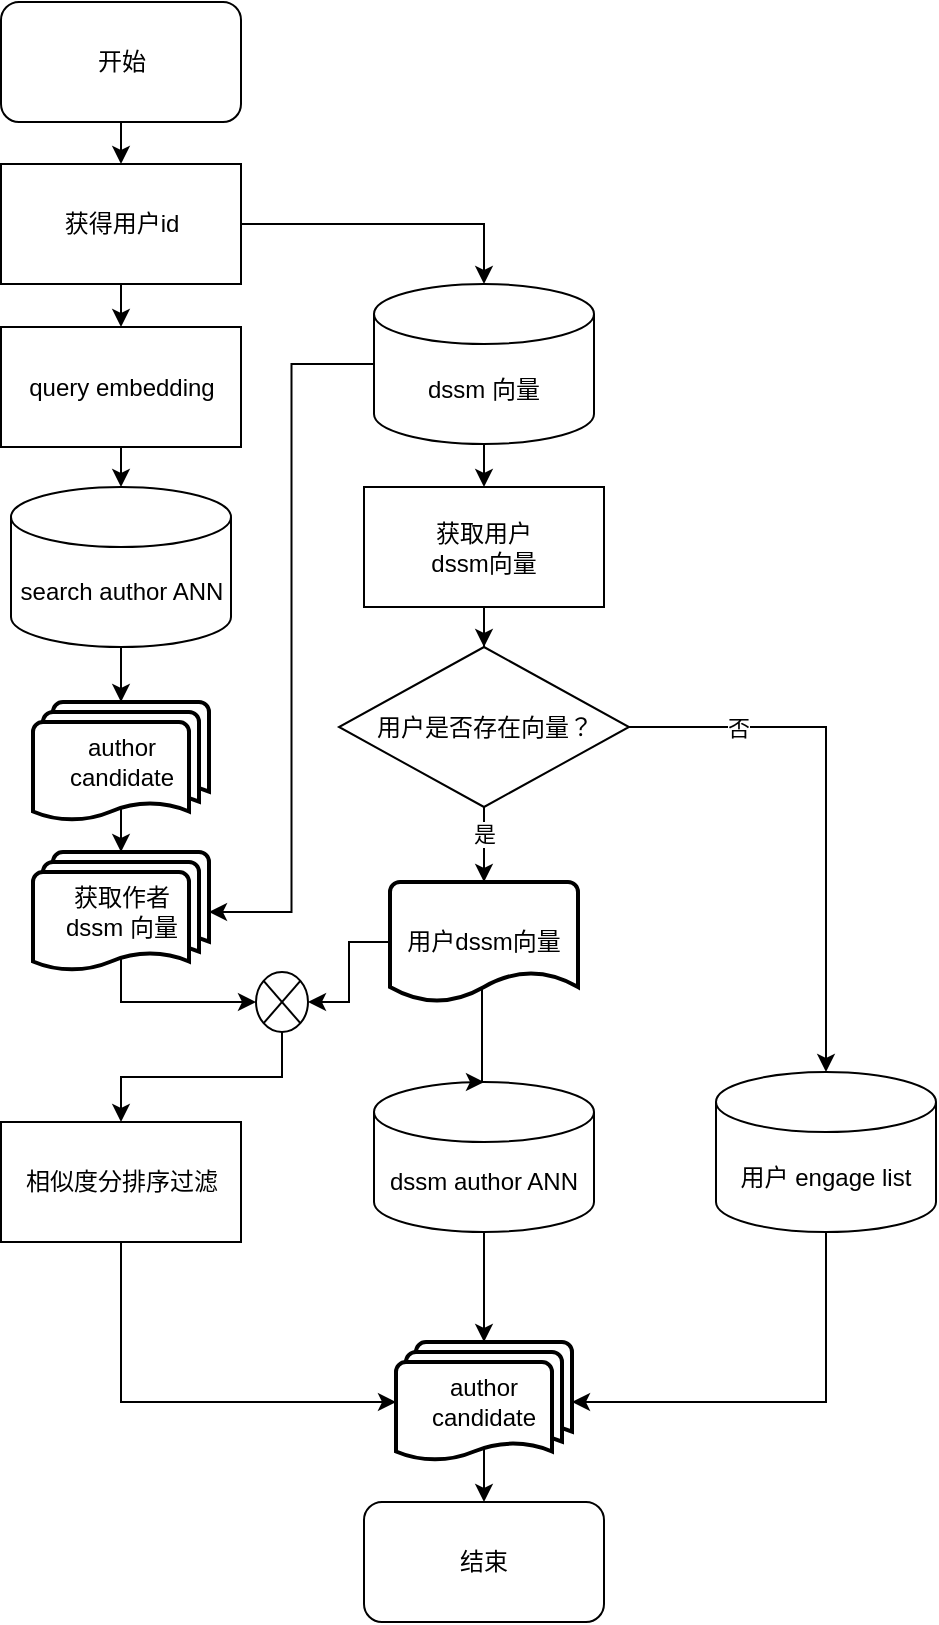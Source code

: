 <mxfile version="14.2.9" type="github">
  <diagram id="espbcDzoevGqjZADRrnm" name="Page-1">
    <mxGraphModel dx="1871" dy="907" grid="1" gridSize="10" guides="1" tooltips="1" connect="1" arrows="1" fold="1" page="1" pageScale="1" pageWidth="827" pageHeight="1169" math="0" shadow="0">
      <root>
        <mxCell id="0" />
        <mxCell id="1" parent="0" />
        <mxCell id="bGU04VvaW8WTja9DeFTc-1" style="edgeStyle=orthogonalEdgeStyle;rounded=0;orthogonalLoop=1;jettySize=auto;html=1;exitX=0.5;exitY=1;exitDx=0;exitDy=0;" edge="1" parent="1" source="bGU04VvaW8WTja9DeFTc-2" target="bGU04VvaW8WTja9DeFTc-15">
          <mxGeometry relative="1" as="geometry" />
        </mxCell>
        <mxCell id="bGU04VvaW8WTja9DeFTc-2" value="开始" style="rounded=1;whiteSpace=wrap;html=1;" vertex="1" parent="1">
          <mxGeometry x="202.5" y="40" width="120" height="60" as="geometry" />
        </mxCell>
        <mxCell id="bGU04VvaW8WTja9DeFTc-83" style="edgeStyle=orthogonalEdgeStyle;rounded=0;orthogonalLoop=1;jettySize=auto;html=1;exitX=0.5;exitY=1;exitDx=0;exitDy=0;exitPerimeter=0;entryX=1;entryY=0.5;entryDx=0;entryDy=0;entryPerimeter=0;" edge="1" parent="1" source="bGU04VvaW8WTja9DeFTc-8" target="bGU04VvaW8WTja9DeFTc-80">
          <mxGeometry relative="1" as="geometry" />
        </mxCell>
        <mxCell id="bGU04VvaW8WTja9DeFTc-8" value="用户 engage list" style="shape=cylinder3;whiteSpace=wrap;html=1;boundedLbl=1;backgroundOutline=1;size=15;" vertex="1" parent="1">
          <mxGeometry x="560" y="575" width="110" height="80" as="geometry" />
        </mxCell>
        <mxCell id="bGU04VvaW8WTja9DeFTc-11" style="edgeStyle=orthogonalEdgeStyle;rounded=0;orthogonalLoop=1;jettySize=auto;html=1;exitX=1;exitY=0.5;exitDx=0;exitDy=0;entryX=0.5;entryY=0;entryDx=0;entryDy=0;entryPerimeter=0;" edge="1" parent="1" source="bGU04VvaW8WTja9DeFTc-13" target="bGU04VvaW8WTja9DeFTc-8">
          <mxGeometry relative="1" as="geometry" />
        </mxCell>
        <mxCell id="bGU04VvaW8WTja9DeFTc-12" value="否" style="edgeLabel;html=1;align=center;verticalAlign=middle;resizable=0;points=[];" vertex="1" connectable="0" parent="bGU04VvaW8WTja9DeFTc-11">
          <mxGeometry x="-0.347" y="-18" relative="1" as="geometry">
            <mxPoint x="-34.5" y="-18" as="offset" />
          </mxGeometry>
        </mxCell>
        <mxCell id="bGU04VvaW8WTja9DeFTc-65" style="edgeStyle=orthogonalEdgeStyle;rounded=0;orthogonalLoop=1;jettySize=auto;html=1;exitX=0.5;exitY=1;exitDx=0;exitDy=0;entryX=0.5;entryY=0;entryDx=0;entryDy=0;entryPerimeter=0;" edge="1" parent="1" source="bGU04VvaW8WTja9DeFTc-13" target="bGU04VvaW8WTja9DeFTc-77">
          <mxGeometry relative="1" as="geometry" />
        </mxCell>
        <mxCell id="bGU04VvaW8WTja9DeFTc-70" value="是" style="edgeLabel;html=1;align=center;verticalAlign=middle;resizable=0;points=[];" vertex="1" connectable="0" parent="bGU04VvaW8WTja9DeFTc-65">
          <mxGeometry x="-0.275" relative="1" as="geometry">
            <mxPoint as="offset" />
          </mxGeometry>
        </mxCell>
        <mxCell id="bGU04VvaW8WTja9DeFTc-13" value="用户是否存在向量？" style="rhombus;whiteSpace=wrap;html=1;" vertex="1" parent="1">
          <mxGeometry x="371.5" y="362.5" width="145" height="80" as="geometry" />
        </mxCell>
        <mxCell id="bGU04VvaW8WTja9DeFTc-14" style="edgeStyle=orthogonalEdgeStyle;rounded=0;orthogonalLoop=1;jettySize=auto;html=1;exitX=0.5;exitY=1;exitDx=0;exitDy=0;entryX=0.5;entryY=0;entryDx=0;entryDy=0;" edge="1" parent="1" source="bGU04VvaW8WTja9DeFTc-15" target="bGU04VvaW8WTja9DeFTc-32">
          <mxGeometry relative="1" as="geometry">
            <mxPoint x="262.5" y="220" as="targetPoint" />
          </mxGeometry>
        </mxCell>
        <mxCell id="bGU04VvaW8WTja9DeFTc-59" style="edgeStyle=orthogonalEdgeStyle;rounded=0;orthogonalLoop=1;jettySize=auto;html=1;exitX=1;exitY=0.5;exitDx=0;exitDy=0;entryX=0.5;entryY=0;entryDx=0;entryDy=0;entryPerimeter=0;" edge="1" parent="1" source="bGU04VvaW8WTja9DeFTc-15" target="bGU04VvaW8WTja9DeFTc-57">
          <mxGeometry relative="1" as="geometry" />
        </mxCell>
        <mxCell id="bGU04VvaW8WTja9DeFTc-15" value="获得用户id" style="rounded=0;whiteSpace=wrap;html=1;" vertex="1" parent="1">
          <mxGeometry x="202.5" y="121" width="120" height="60" as="geometry" />
        </mxCell>
        <mxCell id="bGU04VvaW8WTja9DeFTc-24" value="结束" style="rounded=1;whiteSpace=wrap;html=1;" vertex="1" parent="1">
          <mxGeometry x="384" y="790" width="120" height="60" as="geometry" />
        </mxCell>
        <mxCell id="bGU04VvaW8WTja9DeFTc-43" style="edgeStyle=orthogonalEdgeStyle;rounded=0;orthogonalLoop=1;jettySize=auto;html=1;exitX=0.5;exitY=1;exitDx=0;exitDy=0;entryX=0.5;entryY=0;entryDx=0;entryDy=0;entryPerimeter=0;" edge="1" parent="1" source="bGU04VvaW8WTja9DeFTc-32" target="bGU04VvaW8WTja9DeFTc-37">
          <mxGeometry relative="1" as="geometry" />
        </mxCell>
        <mxCell id="bGU04VvaW8WTja9DeFTc-32" value="query embedding" style="rounded=0;whiteSpace=wrap;html=1;" vertex="1" parent="1">
          <mxGeometry x="202.5" y="202.5" width="120" height="60" as="geometry" />
        </mxCell>
        <mxCell id="bGU04VvaW8WTja9DeFTc-44" style="edgeStyle=orthogonalEdgeStyle;rounded=0;orthogonalLoop=1;jettySize=auto;html=1;exitX=0.5;exitY=1;exitDx=0;exitDy=0;exitPerimeter=0;entryX=0.5;entryY=0;entryDx=0;entryDy=0;entryPerimeter=0;" edge="1" parent="1" source="bGU04VvaW8WTja9DeFTc-37" target="bGU04VvaW8WTja9DeFTc-41">
          <mxGeometry relative="1" as="geometry" />
        </mxCell>
        <mxCell id="bGU04VvaW8WTja9DeFTc-37" value="search author ANN" style="shape=cylinder3;whiteSpace=wrap;html=1;boundedLbl=1;backgroundOutline=1;size=15;" vertex="1" parent="1">
          <mxGeometry x="207.5" y="282.5" width="110" height="80" as="geometry" />
        </mxCell>
        <mxCell id="bGU04VvaW8WTja9DeFTc-56" style="edgeStyle=orthogonalEdgeStyle;rounded=0;orthogonalLoop=1;jettySize=auto;html=1;exitX=0.5;exitY=0.88;exitDx=0;exitDy=0;exitPerimeter=0;entryX=0.5;entryY=0;entryDx=0;entryDy=0;entryPerimeter=0;" edge="1" parent="1" source="bGU04VvaW8WTja9DeFTc-41" target="bGU04VvaW8WTja9DeFTc-55">
          <mxGeometry relative="1" as="geometry" />
        </mxCell>
        <mxCell id="bGU04VvaW8WTja9DeFTc-41" value="author candidate" style="strokeWidth=2;html=1;shape=mxgraph.flowchart.multi-document;whiteSpace=wrap;" vertex="1" parent="1">
          <mxGeometry x="218.5" y="390" width="88" height="60" as="geometry" />
        </mxCell>
        <mxCell id="bGU04VvaW8WTja9DeFTc-74" style="edgeStyle=orthogonalEdgeStyle;rounded=0;orthogonalLoop=1;jettySize=auto;html=1;exitX=0.5;exitY=0.88;exitDx=0;exitDy=0;exitPerimeter=0;entryX=0;entryY=0.5;entryDx=0;entryDy=0;entryPerimeter=0;" edge="1" parent="1" source="bGU04VvaW8WTja9DeFTc-55" target="bGU04VvaW8WTja9DeFTc-64">
          <mxGeometry relative="1" as="geometry">
            <Array as="points">
              <mxPoint x="263" y="540" />
            </Array>
          </mxGeometry>
        </mxCell>
        <mxCell id="bGU04VvaW8WTja9DeFTc-55" value="获取作者&lt;br&gt;dssm 向量" style="strokeWidth=2;html=1;shape=mxgraph.flowchart.multi-document;whiteSpace=wrap;" vertex="1" parent="1">
          <mxGeometry x="218.5" y="465" width="88" height="60" as="geometry" />
        </mxCell>
        <mxCell id="bGU04VvaW8WTja9DeFTc-61" style="edgeStyle=orthogonalEdgeStyle;rounded=0;orthogonalLoop=1;jettySize=auto;html=1;exitX=0;exitY=0.5;exitDx=0;exitDy=0;exitPerimeter=0;entryX=1;entryY=0.5;entryDx=0;entryDy=0;entryPerimeter=0;" edge="1" parent="1" source="bGU04VvaW8WTja9DeFTc-57" target="bGU04VvaW8WTja9DeFTc-55">
          <mxGeometry relative="1" as="geometry" />
        </mxCell>
        <mxCell id="bGU04VvaW8WTja9DeFTc-72" style="edgeStyle=orthogonalEdgeStyle;rounded=0;orthogonalLoop=1;jettySize=auto;html=1;exitX=0.5;exitY=1;exitDx=0;exitDy=0;exitPerimeter=0;entryX=0.5;entryY=0;entryDx=0;entryDy=0;" edge="1" parent="1" source="bGU04VvaW8WTja9DeFTc-57" target="bGU04VvaW8WTja9DeFTc-71">
          <mxGeometry relative="1" as="geometry" />
        </mxCell>
        <mxCell id="bGU04VvaW8WTja9DeFTc-57" value="dssm 向量" style="shape=cylinder3;whiteSpace=wrap;html=1;boundedLbl=1;backgroundOutline=1;size=15;" vertex="1" parent="1">
          <mxGeometry x="389" y="181" width="110" height="80" as="geometry" />
        </mxCell>
        <mxCell id="bGU04VvaW8WTja9DeFTc-69" style="edgeStyle=orthogonalEdgeStyle;rounded=0;orthogonalLoop=1;jettySize=auto;html=1;exitX=0.5;exitY=1;exitDx=0;exitDy=0;exitPerimeter=0;" edge="1" parent="1" source="bGU04VvaW8WTja9DeFTc-64" target="bGU04VvaW8WTja9DeFTc-68">
          <mxGeometry relative="1" as="geometry" />
        </mxCell>
        <mxCell id="bGU04VvaW8WTja9DeFTc-64" value="" style="verticalLabelPosition=bottom;verticalAlign=top;html=1;shape=mxgraph.flowchart.or;" vertex="1" parent="1">
          <mxGeometry x="330" y="525" width="26" height="30" as="geometry" />
        </mxCell>
        <mxCell id="bGU04VvaW8WTja9DeFTc-82" style="edgeStyle=orthogonalEdgeStyle;rounded=0;orthogonalLoop=1;jettySize=auto;html=1;exitX=0.5;exitY=1;exitDx=0;exitDy=0;entryX=0;entryY=0.5;entryDx=0;entryDy=0;entryPerimeter=0;" edge="1" parent="1" source="bGU04VvaW8WTja9DeFTc-68" target="bGU04VvaW8WTja9DeFTc-80">
          <mxGeometry relative="1" as="geometry" />
        </mxCell>
        <mxCell id="bGU04VvaW8WTja9DeFTc-68" value="相似度分排序过滤" style="rounded=0;whiteSpace=wrap;html=1;" vertex="1" parent="1">
          <mxGeometry x="202.5" y="600" width="120" height="60" as="geometry" />
        </mxCell>
        <mxCell id="bGU04VvaW8WTja9DeFTc-73" style="edgeStyle=orthogonalEdgeStyle;rounded=0;orthogonalLoop=1;jettySize=auto;html=1;exitX=0.5;exitY=1;exitDx=0;exitDy=0;" edge="1" parent="1" source="bGU04VvaW8WTja9DeFTc-71" target="bGU04VvaW8WTja9DeFTc-13">
          <mxGeometry relative="1" as="geometry" />
        </mxCell>
        <mxCell id="bGU04VvaW8WTja9DeFTc-71" value="获取用户&lt;br&gt;dssm向量" style="rounded=0;whiteSpace=wrap;html=1;" vertex="1" parent="1">
          <mxGeometry x="384" y="282.5" width="120" height="60" as="geometry" />
        </mxCell>
        <mxCell id="bGU04VvaW8WTja9DeFTc-81" style="edgeStyle=orthogonalEdgeStyle;rounded=0;orthogonalLoop=1;jettySize=auto;html=1;exitX=0.5;exitY=1;exitDx=0;exitDy=0;exitPerimeter=0;entryX=0.5;entryY=0;entryDx=0;entryDy=0;entryPerimeter=0;" edge="1" parent="1" source="bGU04VvaW8WTja9DeFTc-75" target="bGU04VvaW8WTja9DeFTc-80">
          <mxGeometry relative="1" as="geometry" />
        </mxCell>
        <mxCell id="bGU04VvaW8WTja9DeFTc-75" value="dssm author ANN" style="shape=cylinder3;whiteSpace=wrap;html=1;boundedLbl=1;backgroundOutline=1;size=15;" vertex="1" parent="1">
          <mxGeometry x="389" y="580" width="110" height="75" as="geometry" />
        </mxCell>
        <mxCell id="bGU04VvaW8WTja9DeFTc-78" style="edgeStyle=orthogonalEdgeStyle;rounded=0;orthogonalLoop=1;jettySize=auto;html=1;entryX=1;entryY=0.5;entryDx=0;entryDy=0;entryPerimeter=0;" edge="1" parent="1" source="bGU04VvaW8WTja9DeFTc-77" target="bGU04VvaW8WTja9DeFTc-64">
          <mxGeometry relative="1" as="geometry" />
        </mxCell>
        <mxCell id="bGU04VvaW8WTja9DeFTc-79" style="edgeStyle=orthogonalEdgeStyle;rounded=0;orthogonalLoop=1;jettySize=auto;html=1;exitX=1;exitY=0.75;exitDx=0;exitDy=0;exitPerimeter=0;entryX=0.5;entryY=0;entryDx=0;entryDy=0;entryPerimeter=0;" edge="1" parent="1" source="bGU04VvaW8WTja9DeFTc-77" target="bGU04VvaW8WTja9DeFTc-75">
          <mxGeometry relative="1" as="geometry">
            <Array as="points">
              <mxPoint x="443" y="525" />
            </Array>
          </mxGeometry>
        </mxCell>
        <mxCell id="bGU04VvaW8WTja9DeFTc-77" value="用户dssm向量" style="strokeWidth=2;html=1;shape=mxgraph.flowchart.document2;whiteSpace=wrap;size=0.25;" vertex="1" parent="1">
          <mxGeometry x="397" y="480" width="94" height="60" as="geometry" />
        </mxCell>
        <mxCell id="bGU04VvaW8WTja9DeFTc-84" style="edgeStyle=orthogonalEdgeStyle;rounded=0;orthogonalLoop=1;jettySize=auto;html=1;exitX=0.5;exitY=0.88;exitDx=0;exitDy=0;exitPerimeter=0;entryX=0.5;entryY=0;entryDx=0;entryDy=0;" edge="1" parent="1" source="bGU04VvaW8WTja9DeFTc-80" target="bGU04VvaW8WTja9DeFTc-24">
          <mxGeometry relative="1" as="geometry" />
        </mxCell>
        <mxCell id="bGU04VvaW8WTja9DeFTc-80" value="author candidate" style="strokeWidth=2;html=1;shape=mxgraph.flowchart.multi-document;whiteSpace=wrap;" vertex="1" parent="1">
          <mxGeometry x="400" y="710" width="88" height="60" as="geometry" />
        </mxCell>
      </root>
    </mxGraphModel>
  </diagram>
</mxfile>
